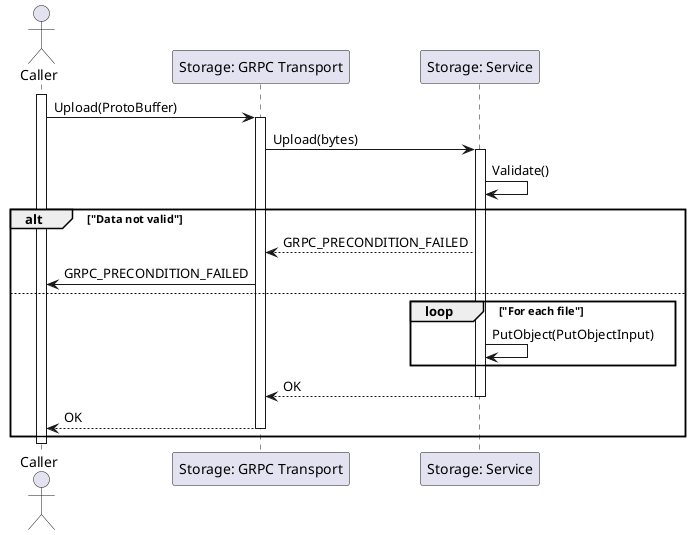 @startuml Upload

actor Caller
participant "Storage: GRPC Transport" as Transport
participant "Storage: Service" as Service

activate Caller

Caller->Transport: Upload(ProtoBuffer)
activate Transport
Transport->Service: Upload(bytes)
activate Service
Service->Service: Validate()

alt "Data not valid"
    Service-->Transport: GRPC_PRECONDITION_FAILED
    Transport->Caller: GRPC_PRECONDITION_FAILED
else
    loop "For each file"
        Service->Service: PutObject(PutObjectInput)
    end
    Service-->Transport: OK
    deactivate Service
    Transport-->Caller: OK
    deactivate Transport
end

deactivate Caller

@enduml